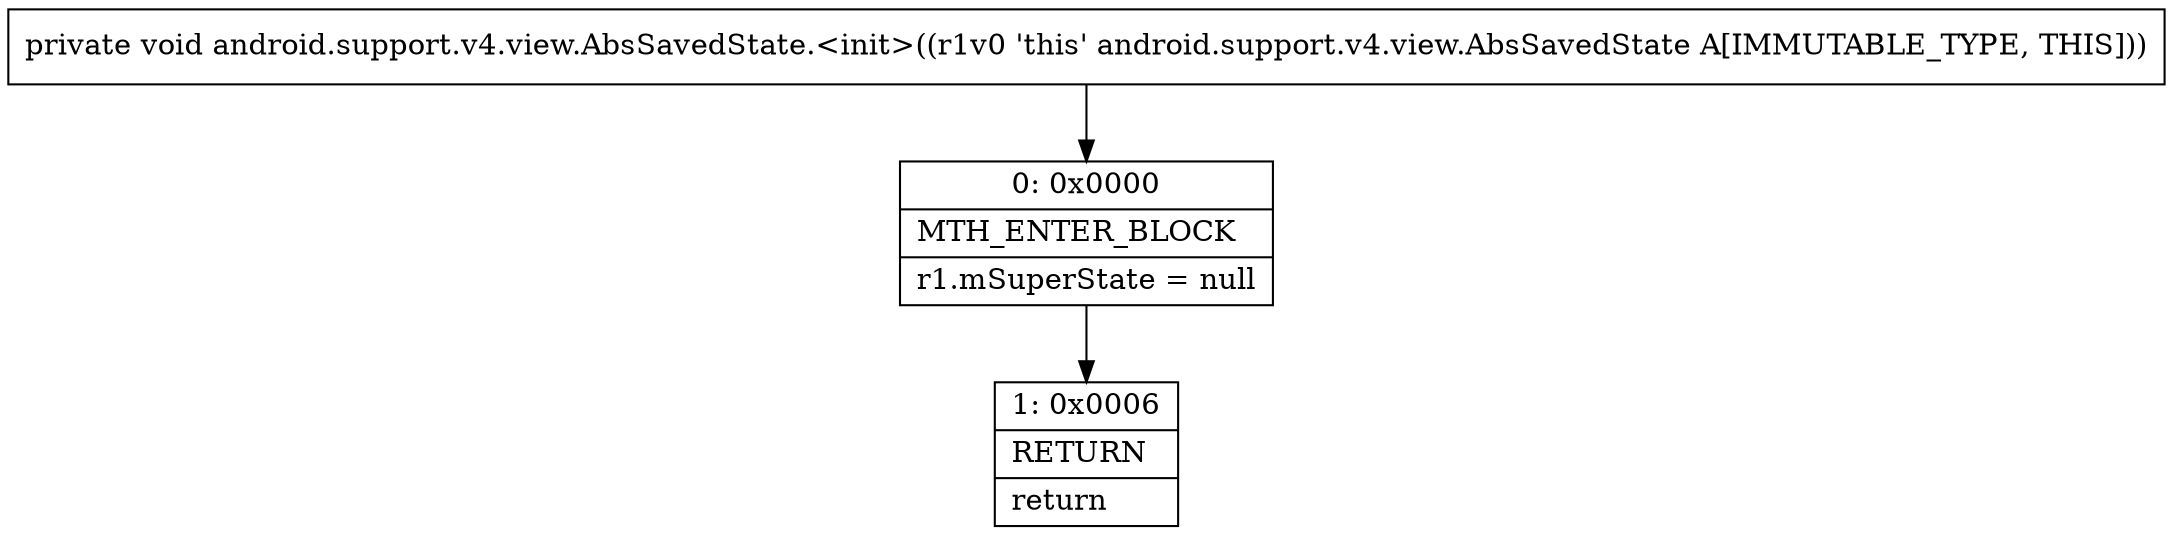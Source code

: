 digraph "CFG forandroid.support.v4.view.AbsSavedState.\<init\>()V" {
Node_0 [shape=record,label="{0\:\ 0x0000|MTH_ENTER_BLOCK\l|r1.mSuperState = null\l}"];
Node_1 [shape=record,label="{1\:\ 0x0006|RETURN\l|return\l}"];
MethodNode[shape=record,label="{private void android.support.v4.view.AbsSavedState.\<init\>((r1v0 'this' android.support.v4.view.AbsSavedState A[IMMUTABLE_TYPE, THIS])) }"];
MethodNode -> Node_0;
Node_0 -> Node_1;
}

